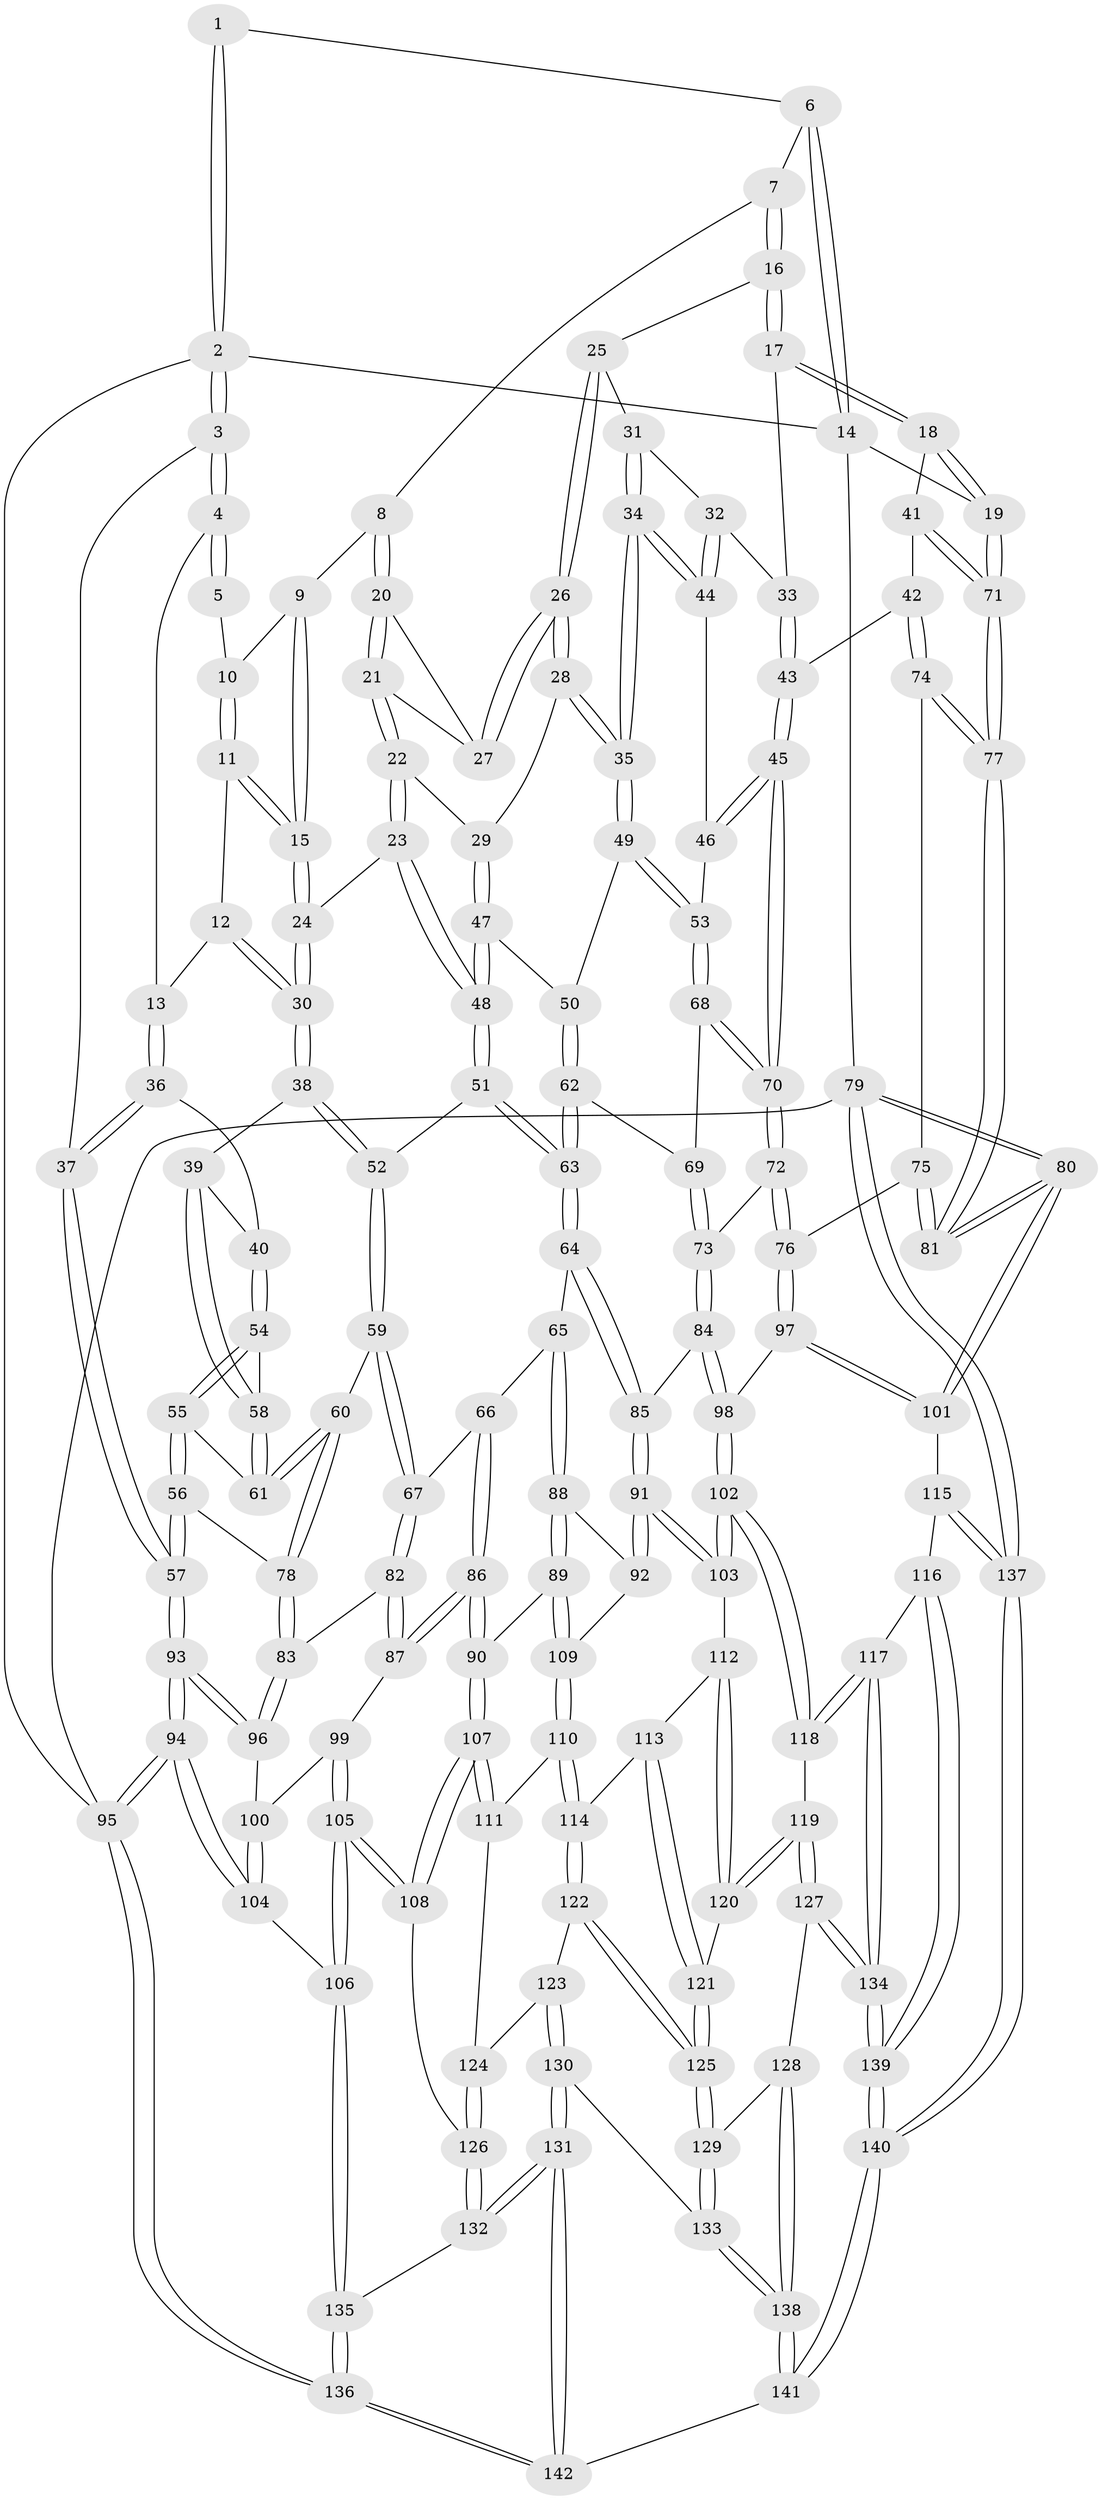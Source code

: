 // Generated by graph-tools (version 1.1) at 2025/03/03/09/25 03:03:27]
// undirected, 142 vertices, 352 edges
graph export_dot {
graph [start="1"]
  node [color=gray90,style=filled];
  1 [pos="+0.20591265969716838+0"];
  2 [pos="+0+0"];
  3 [pos="+0+0.19359239992272656"];
  4 [pos="+0.1289533801400625+0.02336371435945657"];
  5 [pos="+0.20516440505041877+0"];
  6 [pos="+0.4528460852184028+0"];
  7 [pos="+0.47141851660988543+0"];
  8 [pos="+0.46691475816451716+0"];
  9 [pos="+0.32309890097276195+0.10288753545171749"];
  10 [pos="+0.2648646023944793+0.022050668668534203"];
  11 [pos="+0.2676277834461557+0.15657562198090266"];
  12 [pos="+0.1982022004210993+0.15414438026076413"];
  13 [pos="+0.13364493779580458+0.12831288676341832"];
  14 [pos="+1+0"];
  15 [pos="+0.3180031772654758+0.18363805885489173"];
  16 [pos="+0.5702732513032592+0.054571549308668844"];
  17 [pos="+0.8947900558363492+0.044046807960163296"];
  18 [pos="+1+0"];
  19 [pos="+1+0"];
  20 [pos="+0.43239503563057874+0.07089217938355831"];
  21 [pos="+0.40448339784145404+0.13842938214021805"];
  22 [pos="+0.3926898472747738+0.16327229869225476"];
  23 [pos="+0.34295492522748944+0.19464645667455038"];
  24 [pos="+0.31898776705589904+0.18462648706185308"];
  25 [pos="+0.5876716827968188+0.13473006753088307"];
  26 [pos="+0.5294201353901533+0.19081793338660774"];
  27 [pos="+0.494501247435253+0.1554984261906448"];
  28 [pos="+0.5182700374279497+0.2083625598127863"];
  29 [pos="+0.5056297710940524+0.21823665812381224"];
  30 [pos="+0.21699660333083298+0.27611554300896746"];
  31 [pos="+0.611278614020913+0.14943671043418422"];
  32 [pos="+0.8007576514608005+0.14737088471207702"];
  33 [pos="+0.8177851288299981+0.13478567199883204"];
  34 [pos="+0.644661541339057+0.26836759558273654"];
  35 [pos="+0.6378839185486591+0.29514119592102683"];
  36 [pos="+0.08252379947216776+0.19572516822268723"];
  37 [pos="+0+0.2941272367130325"];
  38 [pos="+0.21689787605900335+0.2763198750755821"];
  39 [pos="+0.1820045363250711+0.2812234776722923"];
  40 [pos="+0.13906530121874422+0.2671862876092167"];
  41 [pos="+0.9028268280339272+0.3535849956389051"];
  42 [pos="+0.8988507683768509+0.3575219498321043"];
  43 [pos="+0.8646578807304052+0.35271198273100407"];
  44 [pos="+0.7937829475470605+0.15943756960005986"];
  45 [pos="+0.8054155084707121+0.3706058649969772"];
  46 [pos="+0.764205902666557+0.2748043351196209"];
  47 [pos="+0.4978791536646676+0.24398192097531746"];
  48 [pos="+0.36919335186558744+0.30125838741218125"];
  49 [pos="+0.6389067145201779+0.31815132464267387"];
  50 [pos="+0.5272271462871584+0.326520122910694"];
  51 [pos="+0.3685159178016168+0.30511775173665173"];
  52 [pos="+0.2634705493093905+0.3293192567082927"];
  53 [pos="+0.6433703835902784+0.323640631399917"];
  54 [pos="+0.11802273229421792+0.31460511310713773"];
  55 [pos="+0.019928615382019576+0.3879114800053517"];
  56 [pos="+0+0.3892181854556652"];
  57 [pos="+0+0.3321230560332084"];
  58 [pos="+0.1683193199367234+0.3873220873266702"];
  59 [pos="+0.22009645283597223+0.43869133939766747"];
  60 [pos="+0.17985047163683412+0.4340373500122071"];
  61 [pos="+0.17537443434246475+0.43030973414975937"];
  62 [pos="+0.44640271744778937+0.43069288488131435"];
  63 [pos="+0.43336416908448194+0.4415690949006522"];
  64 [pos="+0.42775653223412197+0.4681750586867845"];
  65 [pos="+0.41112533039437726+0.47602902559281296"];
  66 [pos="+0.3345567557659226+0.4901980762738805"];
  67 [pos="+0.2340491431948641+0.4499587180138387"];
  68 [pos="+0.6518126521337902+0.3475342437125911"];
  69 [pos="+0.5751058388485727+0.40713841171835485"];
  70 [pos="+0.7284003101721843+0.4519105487815248"];
  71 [pos="+1+0.3082435695282147"];
  72 [pos="+0.7259305979860647+0.49797149961780107"];
  73 [pos="+0.6507380584143465+0.5265473853513378"];
  74 [pos="+0.9377779724694373+0.4370503147488314"];
  75 [pos="+0.8331383525588908+0.5313254256161045"];
  76 [pos="+0.7753995433539624+0.5410250686007029"];
  77 [pos="+1+0.5291731640257618"];
  78 [pos="+0.09495774054636158+0.55885028638222"];
  79 [pos="+1+1"];
  80 [pos="+1+0.6871814809454653"];
  81 [pos="+1+0.6799364416499545"];
  82 [pos="+0.1976686411268333+0.5712899344463638"];
  83 [pos="+0.0951417363537957+0.561201584910333"];
  84 [pos="+0.6356452985655227+0.5343016867388934"];
  85 [pos="+0.5322679837592884+0.5571750631370743"];
  86 [pos="+0.26233630820422704+0.6350472443120333"];
  87 [pos="+0.24245598471163657+0.6243037053958614"];
  88 [pos="+0.37689326662069256+0.6420361285540438"];
  89 [pos="+0.29669301807546195+0.6574555903237338"];
  90 [pos="+0.26914126323262094+0.6572612993362168"];
  91 [pos="+0.5181088097879951+0.6634784247844249"];
  92 [pos="+0.4112035137387581+0.6721254408521593"];
  93 [pos="+0+0.5609745198342725"];
  94 [pos="+0+0.7785964960839014"];
  95 [pos="+0+1"];
  96 [pos="+0.09064453521534552+0.5738678388713702"];
  97 [pos="+0.794012901444262+0.690248364850788"];
  98 [pos="+0.6669171157156041+0.7261577021646312"];
  99 [pos="+0.10620729695490963+0.6382681052126683"];
  100 [pos="+0.0879510368561078+0.6202294773302885"];
  101 [pos="+0.875645763095668+0.7652446421989954"];
  102 [pos="+0.651826125291226+0.7367570496639451"];
  103 [pos="+0.530356569060566+0.6968848549637787"];
  104 [pos="+0+0.7540965228771852"];
  105 [pos="+0.1774173653866031+0.8009059267632643"];
  106 [pos="+0.17431063903226238+0.8033016699968251"];
  107 [pos="+0.23105710879607902+0.7832166391552338"];
  108 [pos="+0.22508368482122063+0.7887414321239465"];
  109 [pos="+0.38561761820873386+0.7206483636002486"];
  110 [pos="+0.38010345247931426+0.7590411296976676"];
  111 [pos="+0.3265858302113875+0.7792140290943705"];
  112 [pos="+0.5177035117600923+0.723875382022088"];
  113 [pos="+0.5087395849413885+0.7342280989176677"];
  114 [pos="+0.4544113837624386+0.7894836972287353"];
  115 [pos="+0.8384744601567626+0.8521700894483738"];
  116 [pos="+0.7571064701156848+0.897413955397968"];
  117 [pos="+0.6993665591409819+0.8644555557138531"];
  118 [pos="+0.6515216744865522+0.8287295695126705"];
  119 [pos="+0.5922150606212688+0.8586343712182438"];
  120 [pos="+0.5814994676827322+0.8560068777250495"];
  121 [pos="+0.5401156986758647+0.8623231431506367"];
  122 [pos="+0.4556639813832674+0.8373657240146485"];
  123 [pos="+0.40375817169386685+0.8712257691091113"];
  124 [pos="+0.3968426977021314+0.8681854776401349"];
  125 [pos="+0.49786719597990886+0.8734186391215133"];
  126 [pos="+0.288836945757009+0.8742640434210427"];
  127 [pos="+0.5934272537105516+0.9443842073618091"];
  128 [pos="+0.5121345963867139+0.9428646478504065"];
  129 [pos="+0.496136361487668+0.9210856319553357"];
  130 [pos="+0.3918476006191974+0.9514607303085056"];
  131 [pos="+0.34604764884652195+0.9924886367677029"];
  132 [pos="+0.311047782995379+0.9489600636831316"];
  133 [pos="+0.4267934988662584+0.9514488714944236"];
  134 [pos="+0.6021819978832569+0.9564147663970776"];
  135 [pos="+0.1267580385958153+0.9600566618903813"];
  136 [pos="+0+1"];
  137 [pos="+1+1"];
  138 [pos="+0.5037323835098527+1"];
  139 [pos="+0.6864469928537609+1"];
  140 [pos="+0.6843515330816694+1"];
  141 [pos="+0.5453090274843769+1"];
  142 [pos="+0.3252009875274475+1"];
  1 -- 2;
  1 -- 2;
  1 -- 6;
  2 -- 3;
  2 -- 3;
  2 -- 14;
  2 -- 95;
  3 -- 4;
  3 -- 4;
  3 -- 37;
  4 -- 5;
  4 -- 5;
  4 -- 13;
  5 -- 10;
  6 -- 7;
  6 -- 14;
  6 -- 14;
  7 -- 8;
  7 -- 16;
  7 -- 16;
  8 -- 9;
  8 -- 20;
  8 -- 20;
  9 -- 10;
  9 -- 15;
  9 -- 15;
  10 -- 11;
  10 -- 11;
  11 -- 12;
  11 -- 15;
  11 -- 15;
  12 -- 13;
  12 -- 30;
  12 -- 30;
  13 -- 36;
  13 -- 36;
  14 -- 19;
  14 -- 79;
  15 -- 24;
  15 -- 24;
  16 -- 17;
  16 -- 17;
  16 -- 25;
  17 -- 18;
  17 -- 18;
  17 -- 33;
  18 -- 19;
  18 -- 19;
  18 -- 41;
  19 -- 71;
  19 -- 71;
  20 -- 21;
  20 -- 21;
  20 -- 27;
  21 -- 22;
  21 -- 22;
  21 -- 27;
  22 -- 23;
  22 -- 23;
  22 -- 29;
  23 -- 24;
  23 -- 48;
  23 -- 48;
  24 -- 30;
  24 -- 30;
  25 -- 26;
  25 -- 26;
  25 -- 31;
  26 -- 27;
  26 -- 27;
  26 -- 28;
  26 -- 28;
  28 -- 29;
  28 -- 35;
  28 -- 35;
  29 -- 47;
  29 -- 47;
  30 -- 38;
  30 -- 38;
  31 -- 32;
  31 -- 34;
  31 -- 34;
  32 -- 33;
  32 -- 44;
  32 -- 44;
  33 -- 43;
  33 -- 43;
  34 -- 35;
  34 -- 35;
  34 -- 44;
  34 -- 44;
  35 -- 49;
  35 -- 49;
  36 -- 37;
  36 -- 37;
  36 -- 40;
  37 -- 57;
  37 -- 57;
  38 -- 39;
  38 -- 52;
  38 -- 52;
  39 -- 40;
  39 -- 58;
  39 -- 58;
  40 -- 54;
  40 -- 54;
  41 -- 42;
  41 -- 71;
  41 -- 71;
  42 -- 43;
  42 -- 74;
  42 -- 74;
  43 -- 45;
  43 -- 45;
  44 -- 46;
  45 -- 46;
  45 -- 46;
  45 -- 70;
  45 -- 70;
  46 -- 53;
  47 -- 48;
  47 -- 48;
  47 -- 50;
  48 -- 51;
  48 -- 51;
  49 -- 50;
  49 -- 53;
  49 -- 53;
  50 -- 62;
  50 -- 62;
  51 -- 52;
  51 -- 63;
  51 -- 63;
  52 -- 59;
  52 -- 59;
  53 -- 68;
  53 -- 68;
  54 -- 55;
  54 -- 55;
  54 -- 58;
  55 -- 56;
  55 -- 56;
  55 -- 61;
  56 -- 57;
  56 -- 57;
  56 -- 78;
  57 -- 93;
  57 -- 93;
  58 -- 61;
  58 -- 61;
  59 -- 60;
  59 -- 67;
  59 -- 67;
  60 -- 61;
  60 -- 61;
  60 -- 78;
  60 -- 78;
  62 -- 63;
  62 -- 63;
  62 -- 69;
  63 -- 64;
  63 -- 64;
  64 -- 65;
  64 -- 85;
  64 -- 85;
  65 -- 66;
  65 -- 88;
  65 -- 88;
  66 -- 67;
  66 -- 86;
  66 -- 86;
  67 -- 82;
  67 -- 82;
  68 -- 69;
  68 -- 70;
  68 -- 70;
  69 -- 73;
  69 -- 73;
  70 -- 72;
  70 -- 72;
  71 -- 77;
  71 -- 77;
  72 -- 73;
  72 -- 76;
  72 -- 76;
  73 -- 84;
  73 -- 84;
  74 -- 75;
  74 -- 77;
  74 -- 77;
  75 -- 76;
  75 -- 81;
  75 -- 81;
  76 -- 97;
  76 -- 97;
  77 -- 81;
  77 -- 81;
  78 -- 83;
  78 -- 83;
  79 -- 80;
  79 -- 80;
  79 -- 137;
  79 -- 137;
  79 -- 95;
  80 -- 81;
  80 -- 81;
  80 -- 101;
  80 -- 101;
  82 -- 83;
  82 -- 87;
  82 -- 87;
  83 -- 96;
  83 -- 96;
  84 -- 85;
  84 -- 98;
  84 -- 98;
  85 -- 91;
  85 -- 91;
  86 -- 87;
  86 -- 87;
  86 -- 90;
  86 -- 90;
  87 -- 99;
  88 -- 89;
  88 -- 89;
  88 -- 92;
  89 -- 90;
  89 -- 109;
  89 -- 109;
  90 -- 107;
  90 -- 107;
  91 -- 92;
  91 -- 92;
  91 -- 103;
  91 -- 103;
  92 -- 109;
  93 -- 94;
  93 -- 94;
  93 -- 96;
  93 -- 96;
  94 -- 95;
  94 -- 95;
  94 -- 104;
  94 -- 104;
  95 -- 136;
  95 -- 136;
  96 -- 100;
  97 -- 98;
  97 -- 101;
  97 -- 101;
  98 -- 102;
  98 -- 102;
  99 -- 100;
  99 -- 105;
  99 -- 105;
  100 -- 104;
  100 -- 104;
  101 -- 115;
  102 -- 103;
  102 -- 103;
  102 -- 118;
  102 -- 118;
  103 -- 112;
  104 -- 106;
  105 -- 106;
  105 -- 106;
  105 -- 108;
  105 -- 108;
  106 -- 135;
  106 -- 135;
  107 -- 108;
  107 -- 108;
  107 -- 111;
  107 -- 111;
  108 -- 126;
  109 -- 110;
  109 -- 110;
  110 -- 111;
  110 -- 114;
  110 -- 114;
  111 -- 124;
  112 -- 113;
  112 -- 120;
  112 -- 120;
  113 -- 114;
  113 -- 121;
  113 -- 121;
  114 -- 122;
  114 -- 122;
  115 -- 116;
  115 -- 137;
  115 -- 137;
  116 -- 117;
  116 -- 139;
  116 -- 139;
  117 -- 118;
  117 -- 118;
  117 -- 134;
  117 -- 134;
  118 -- 119;
  119 -- 120;
  119 -- 120;
  119 -- 127;
  119 -- 127;
  120 -- 121;
  121 -- 125;
  121 -- 125;
  122 -- 123;
  122 -- 125;
  122 -- 125;
  123 -- 124;
  123 -- 130;
  123 -- 130;
  124 -- 126;
  124 -- 126;
  125 -- 129;
  125 -- 129;
  126 -- 132;
  126 -- 132;
  127 -- 128;
  127 -- 134;
  127 -- 134;
  128 -- 129;
  128 -- 138;
  128 -- 138;
  129 -- 133;
  129 -- 133;
  130 -- 131;
  130 -- 131;
  130 -- 133;
  131 -- 132;
  131 -- 132;
  131 -- 142;
  131 -- 142;
  132 -- 135;
  133 -- 138;
  133 -- 138;
  134 -- 139;
  134 -- 139;
  135 -- 136;
  135 -- 136;
  136 -- 142;
  136 -- 142;
  137 -- 140;
  137 -- 140;
  138 -- 141;
  138 -- 141;
  139 -- 140;
  139 -- 140;
  140 -- 141;
  140 -- 141;
  141 -- 142;
}
